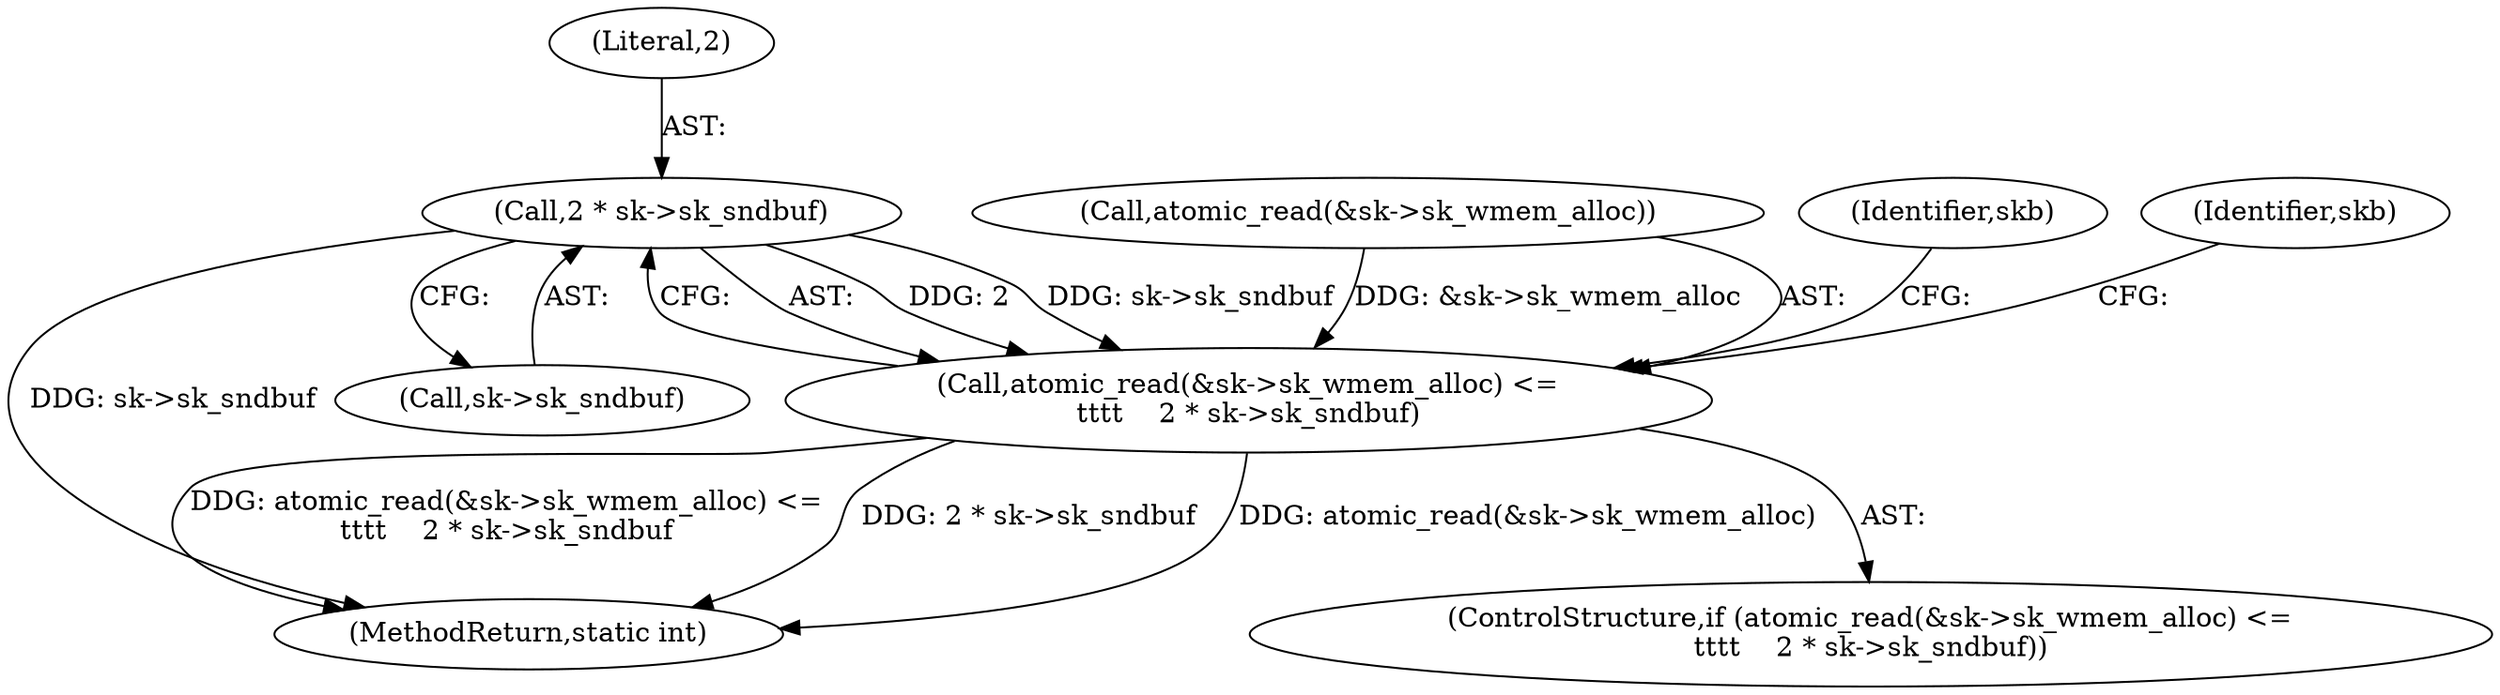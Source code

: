 digraph "0_linux_232cd35d0804cc241eb887bb8d4d9b3b9881c64a@pointer" {
"1000719" [label="(Call,2 * sk->sk_sndbuf)"];
"1000713" [label="(Call,atomic_read(&sk->sk_wmem_alloc) <=\n\t\t\t\t    2 * sk->sk_sndbuf)"];
"1001100" [label="(MethodReturn,static int)"];
"1000714" [label="(Call,atomic_read(&sk->sk_wmem_alloc))"];
"1000713" [label="(Call,atomic_read(&sk->sk_wmem_alloc) <=\n\t\t\t\t    2 * sk->sk_sndbuf)"];
"1000720" [label="(Literal,2)"];
"1000712" [label="(ControlStructure,if (atomic_read(&sk->sk_wmem_alloc) <=\n\t\t\t\t    2 * sk->sk_sndbuf))"];
"1000725" [label="(Identifier,skb)"];
"1000721" [label="(Call,sk->sk_sndbuf)"];
"1000719" [label="(Call,2 * sk->sk_sndbuf)"];
"1000738" [label="(Identifier,skb)"];
"1000719" -> "1000713"  [label="AST: "];
"1000719" -> "1000721"  [label="CFG: "];
"1000720" -> "1000719"  [label="AST: "];
"1000721" -> "1000719"  [label="AST: "];
"1000713" -> "1000719"  [label="CFG: "];
"1000719" -> "1001100"  [label="DDG: sk->sk_sndbuf"];
"1000719" -> "1000713"  [label="DDG: 2"];
"1000719" -> "1000713"  [label="DDG: sk->sk_sndbuf"];
"1000713" -> "1000712"  [label="AST: "];
"1000714" -> "1000713"  [label="AST: "];
"1000725" -> "1000713"  [label="CFG: "];
"1000738" -> "1000713"  [label="CFG: "];
"1000713" -> "1001100"  [label="DDG: atomic_read(&sk->sk_wmem_alloc)"];
"1000713" -> "1001100"  [label="DDG: atomic_read(&sk->sk_wmem_alloc) <=\n\t\t\t\t    2 * sk->sk_sndbuf"];
"1000713" -> "1001100"  [label="DDG: 2 * sk->sk_sndbuf"];
"1000714" -> "1000713"  [label="DDG: &sk->sk_wmem_alloc"];
}
